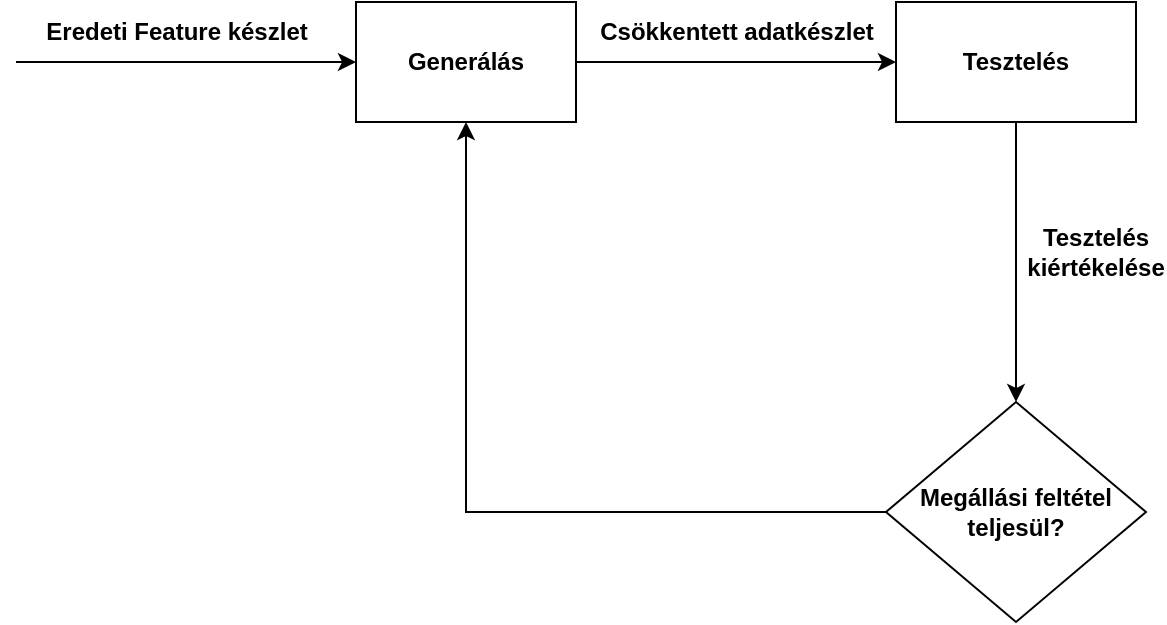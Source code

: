 <mxfile version="20.8.23" type="github">
  <diagram name="1 oldal" id="frzoha-sSFbWyBRJqYV1">
    <mxGraphModel dx="1050" dy="538" grid="1" gridSize="10" guides="1" tooltips="1" connect="1" arrows="1" fold="1" page="1" pageScale="1" pageWidth="827" pageHeight="1169" math="0" shadow="0">
      <root>
        <mxCell id="0" />
        <mxCell id="1" parent="0" />
        <mxCell id="f_jFxjglcS5LHNjJjFDD-1" value="" style="endArrow=classic;html=1;rounded=0;" edge="1" parent="1" target="f_jFxjglcS5LHNjJjFDD-4">
          <mxGeometry width="50" height="50" relative="1" as="geometry">
            <mxPoint x="60" y="190" as="sourcePoint" />
            <mxPoint x="250" y="190" as="targetPoint" />
          </mxGeometry>
        </mxCell>
        <mxCell id="f_jFxjglcS5LHNjJjFDD-3" value="&lt;b&gt;Eredeti Feature készlet&lt;br&gt;&lt;/b&gt;" style="text;html=1;align=center;verticalAlign=middle;resizable=0;points=[];autosize=1;strokeColor=none;fillColor=none;" vertex="1" parent="1">
          <mxGeometry x="60" y="160" width="160" height="30" as="geometry" />
        </mxCell>
        <mxCell id="f_jFxjglcS5LHNjJjFDD-4" value="&lt;b&gt;Generálás&lt;/b&gt;" style="rounded=0;whiteSpace=wrap;html=1;" vertex="1" parent="1">
          <mxGeometry x="230" y="160" width="110" height="60" as="geometry" />
        </mxCell>
        <mxCell id="f_jFxjglcS5LHNjJjFDD-5" value="" style="endArrow=classic;html=1;rounded=0;exitX=1;exitY=0.5;exitDx=0;exitDy=0;" edge="1" parent="1" source="f_jFxjglcS5LHNjJjFDD-4">
          <mxGeometry width="50" height="50" relative="1" as="geometry">
            <mxPoint x="390" y="350" as="sourcePoint" />
            <mxPoint x="500" y="190" as="targetPoint" />
          </mxGeometry>
        </mxCell>
        <mxCell id="f_jFxjglcS5LHNjJjFDD-6" value="&lt;b&gt;Csökkentett adatkészlet&lt;br&gt;&lt;/b&gt;" style="text;html=1;align=center;verticalAlign=middle;resizable=0;points=[];autosize=1;strokeColor=none;fillColor=none;" vertex="1" parent="1">
          <mxGeometry x="340" y="160" width="160" height="30" as="geometry" />
        </mxCell>
        <mxCell id="f_jFxjglcS5LHNjJjFDD-7" value="&lt;b&gt;Tesztelés&lt;/b&gt;" style="rounded=0;whiteSpace=wrap;html=1;" vertex="1" parent="1">
          <mxGeometry x="500" y="160" width="120" height="60" as="geometry" />
        </mxCell>
        <mxCell id="f_jFxjglcS5LHNjJjFDD-8" value="" style="endArrow=classic;html=1;rounded=0;exitX=0.5;exitY=1;exitDx=0;exitDy=0;" edge="1" parent="1" source="f_jFxjglcS5LHNjJjFDD-7">
          <mxGeometry width="50" height="50" relative="1" as="geometry">
            <mxPoint x="390" y="350" as="sourcePoint" />
            <mxPoint x="560" y="360" as="targetPoint" />
          </mxGeometry>
        </mxCell>
        <mxCell id="f_jFxjglcS5LHNjJjFDD-9" value="&lt;b&gt;Tesztelés kiértékelése&lt;br&gt;&lt;/b&gt;" style="text;html=1;strokeColor=none;fillColor=none;align=center;verticalAlign=middle;whiteSpace=wrap;rounded=0;" vertex="1" parent="1">
          <mxGeometry x="570" y="270" width="60" height="30" as="geometry" />
        </mxCell>
        <mxCell id="f_jFxjglcS5LHNjJjFDD-10" value="&lt;b&gt;Megállási feltétel teljesül?&lt;/b&gt;" style="rhombus;whiteSpace=wrap;html=1;" vertex="1" parent="1">
          <mxGeometry x="495" y="360" width="130" height="110" as="geometry" />
        </mxCell>
        <mxCell id="f_jFxjglcS5LHNjJjFDD-11" value="" style="endArrow=classic;html=1;rounded=0;exitX=0;exitY=0.5;exitDx=0;exitDy=0;entryX=0.5;entryY=1;entryDx=0;entryDy=0;" edge="1" parent="1" source="f_jFxjglcS5LHNjJjFDD-10" target="f_jFxjglcS5LHNjJjFDD-4">
          <mxGeometry width="50" height="50" relative="1" as="geometry">
            <mxPoint x="390" y="350" as="sourcePoint" />
            <mxPoint x="440" y="300" as="targetPoint" />
            <Array as="points">
              <mxPoint x="285" y="415" />
            </Array>
          </mxGeometry>
        </mxCell>
      </root>
    </mxGraphModel>
  </diagram>
</mxfile>
